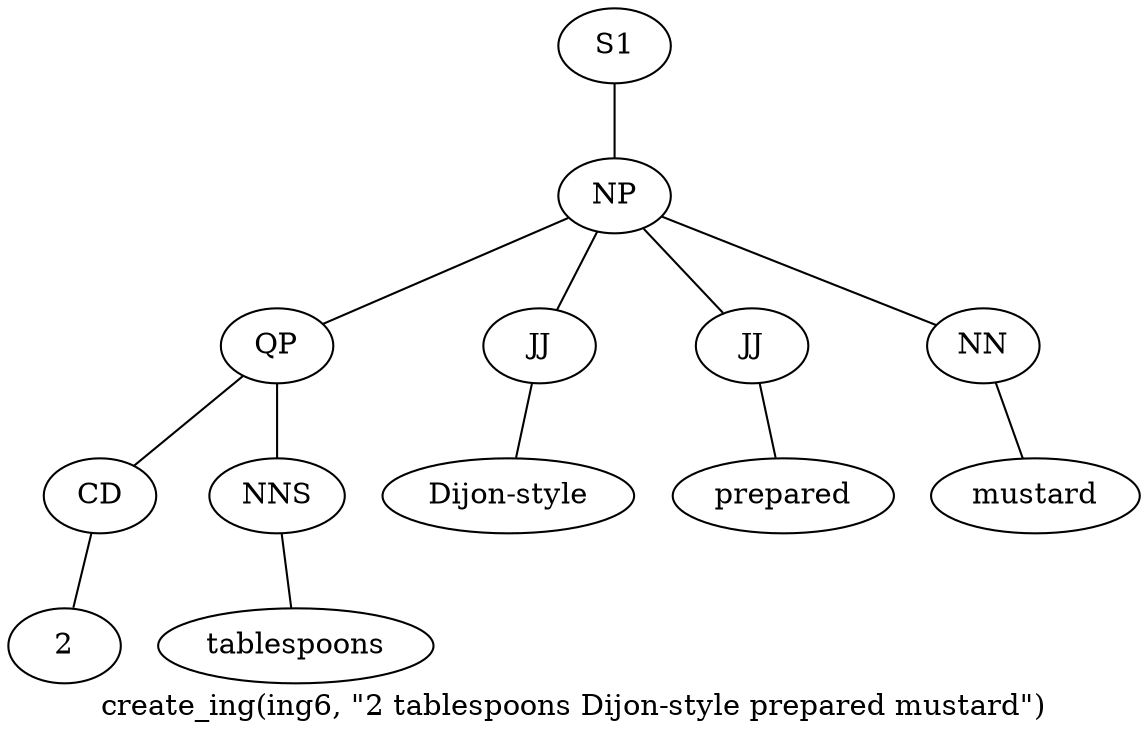 graph SyntaxGraph {
	label = "create_ing(ing6, \"2 tablespoons Dijon-style prepared mustard\")";
	Node0 [label="S1"];
	Node1 [label="NP"];
	Node2 [label="QP"];
	Node3 [label="CD"];
	Node4 [label="2"];
	Node5 [label="NNS"];
	Node6 [label="tablespoons"];
	Node7 [label="JJ"];
	Node8 [label="Dijon-style"];
	Node9 [label="JJ"];
	Node10 [label="prepared"];
	Node11 [label="NN"];
	Node12 [label="mustard"];

	Node0 -- Node1;
	Node1 -- Node2;
	Node1 -- Node7;
	Node1 -- Node9;
	Node1 -- Node11;
	Node2 -- Node3;
	Node2 -- Node5;
	Node3 -- Node4;
	Node5 -- Node6;
	Node7 -- Node8;
	Node9 -- Node10;
	Node11 -- Node12;
}